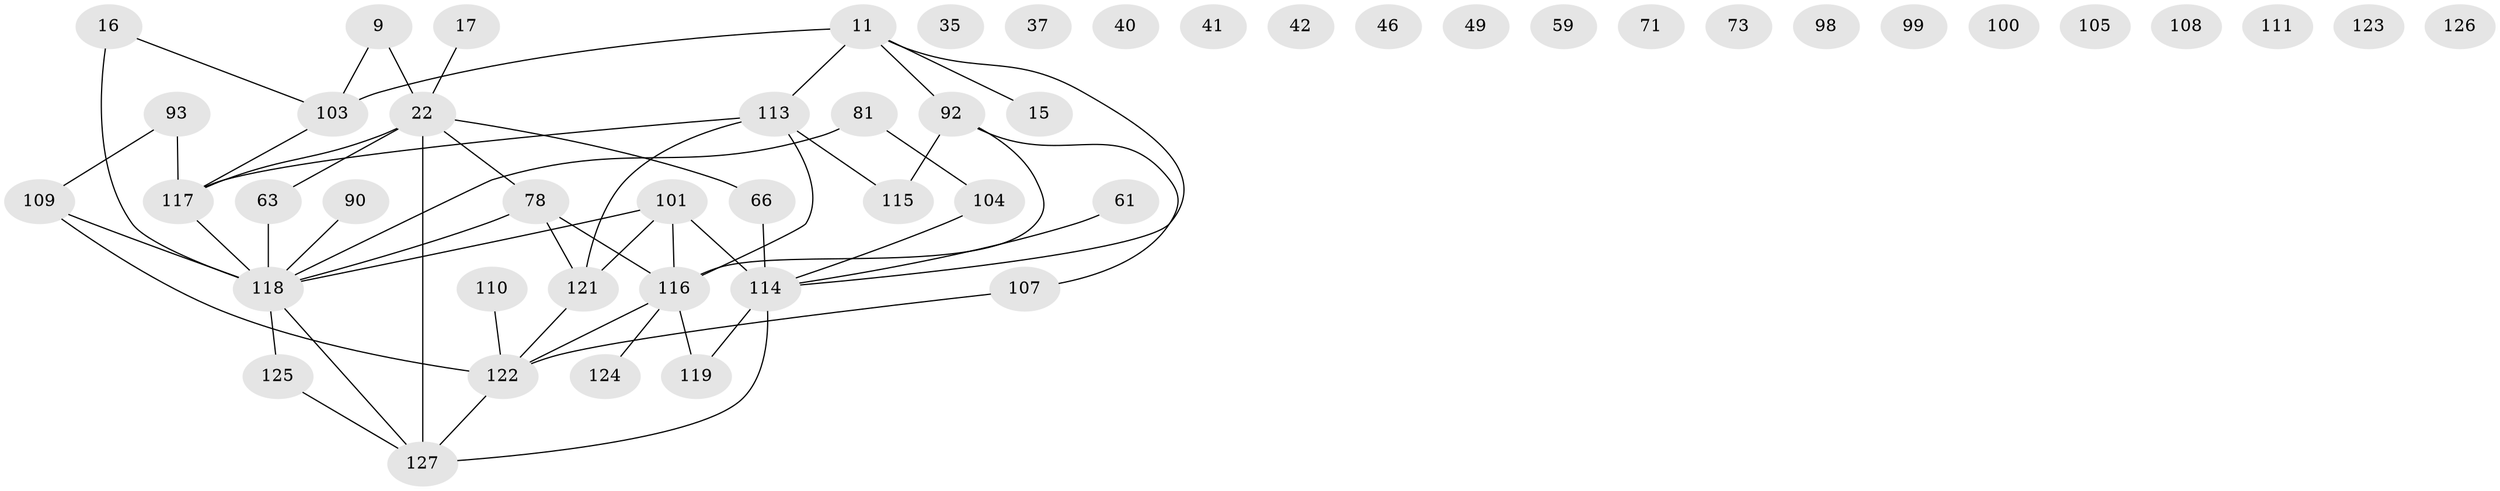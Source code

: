 // original degree distribution, {8: 0.007874015748031496, 4: 0.07874015748031496, 1: 0.15748031496062992, 2: 0.25984251968503935, 3: 0.2755905511811024, 6: 0.007874015748031496, 5: 0.07086614173228346, 0: 0.14173228346456693}
// Generated by graph-tools (version 1.1) at 2025/43/03/04/25 21:43:57]
// undirected, 50 vertices, 54 edges
graph export_dot {
graph [start="1"]
  node [color=gray90,style=filled];
  9;
  11;
  15;
  16;
  17;
  22 [super="+1"];
  35;
  37;
  40;
  41;
  42;
  46;
  49;
  59;
  61;
  63;
  66;
  71;
  73;
  78 [super="+74"];
  81;
  90 [super="+52"];
  92 [super="+91+72"];
  93;
  98;
  99;
  100;
  101 [super="+10+85+86"];
  103 [super="+31"];
  104 [super="+33"];
  105;
  107 [super="+53"];
  108;
  109 [super="+95"];
  110;
  111;
  113 [super="+19+27+25+18"];
  114 [super="+106+21+39+56"];
  115;
  116 [super="+14+38+94"];
  117 [super="+47+64+48+77"];
  118 [super="+12+75+112"];
  119 [super="+57"];
  121 [super="+32"];
  122 [super="+24+65+102+120"];
  123;
  124;
  125 [super="+88"];
  126;
  127 [super="+97+87"];
  9 -- 22 [weight=2];
  9 -- 103;
  11 -- 15;
  11 -- 92;
  11 -- 103 [weight=2];
  11 -- 113;
  11 -- 114;
  16 -- 103;
  16 -- 118 [weight=4];
  17 -- 22;
  22 -- 63 [weight=2];
  22 -- 66;
  22 -- 127 [weight=3];
  22 -- 78;
  22 -- 117;
  61 -- 114;
  63 -- 118;
  66 -- 114;
  78 -- 116 [weight=2];
  78 -- 121;
  78 -- 118;
  81 -- 104;
  81 -- 118;
  90 -- 118;
  92 -- 107;
  92 -- 115;
  92 -- 116;
  93 -- 109;
  93 -- 117;
  101 -- 114;
  101 -- 116;
  101 -- 118 [weight=2];
  101 -- 121;
  103 -- 117;
  104 -- 114;
  107 -- 122;
  109 -- 118 [weight=2];
  109 -- 122;
  110 -- 122 [weight=2];
  113 -- 115;
  113 -- 121;
  113 -- 117;
  113 -- 116;
  114 -- 119;
  114 -- 127 [weight=2];
  116 -- 124;
  116 -- 119;
  116 -- 122 [weight=2];
  117 -- 118;
  118 -- 125;
  118 -- 127;
  121 -- 122;
  122 -- 127;
  125 -- 127;
}
